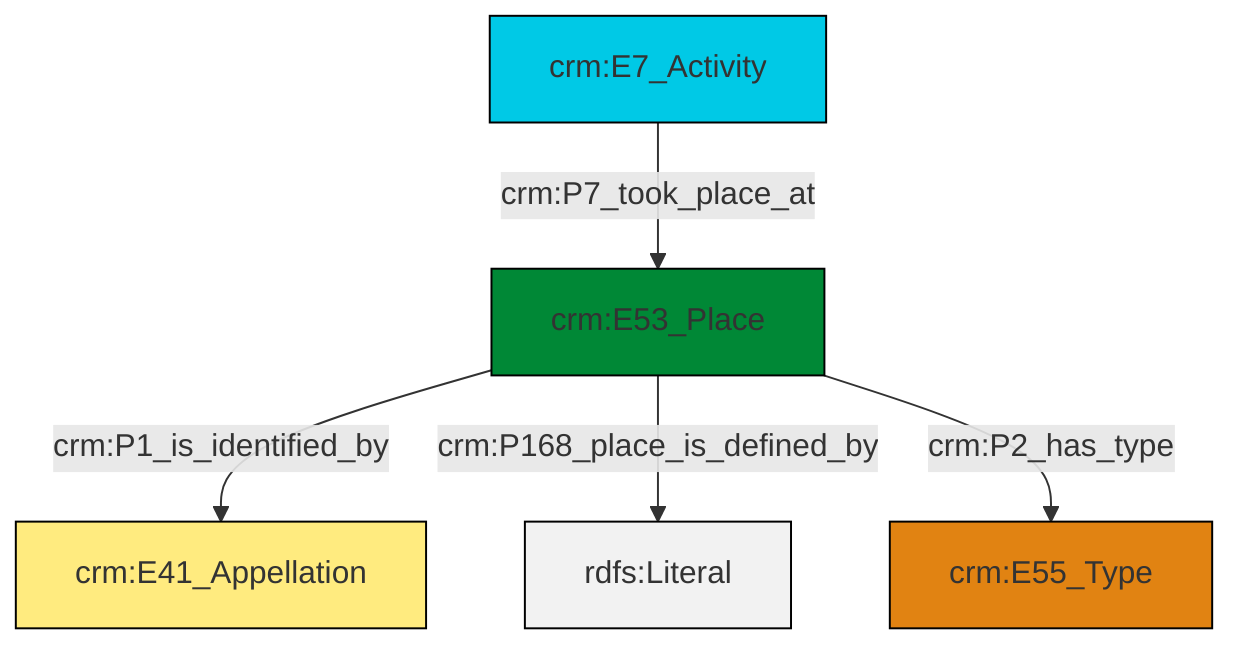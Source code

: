 graph TD
classDef Literal fill:#f2f2f2,stroke:#000000;
classDef CRM_Entity fill:#FFFFFF,stroke:#000000;
classDef Temporal_Entity fill:#00C9E6, stroke:#000000;
classDef Type fill:#E18312, stroke:#000000;
classDef Time-Span fill:#2C9C91, stroke:#000000;
classDef Appellation fill:#FFEB7F, stroke:#000000;
classDef Place fill:#008836, stroke:#000000;
classDef Persistent_Item fill:#B266B2, stroke:#000000;
classDef Conceptual_Object fill:#FFD700, stroke:#000000;
classDef Physical_Thing fill:#D2B48C, stroke:#000000;
classDef Actor fill:#f58aad, stroke:#000000;
classDef PC_Classes fill:#4ce600, stroke:#000000;
classDef Multi fill:#cccccc,stroke:#000000;

4["crm:E53_Place"]:::Place -->|crm:P1_is_identified_by| 2["crm:E41_Appellation"]:::Appellation
0["crm:E7_Activity"]:::Temporal_Entity -->|crm:P7_took_place_at| 4["crm:E53_Place"]:::Place
4["crm:E53_Place"]:::Place -->|crm:P168_place_is_defined_by| 8[rdfs:Literal]:::Literal
4["crm:E53_Place"]:::Place -->|crm:P2_has_type| 6["crm:E55_Type"]:::Type
